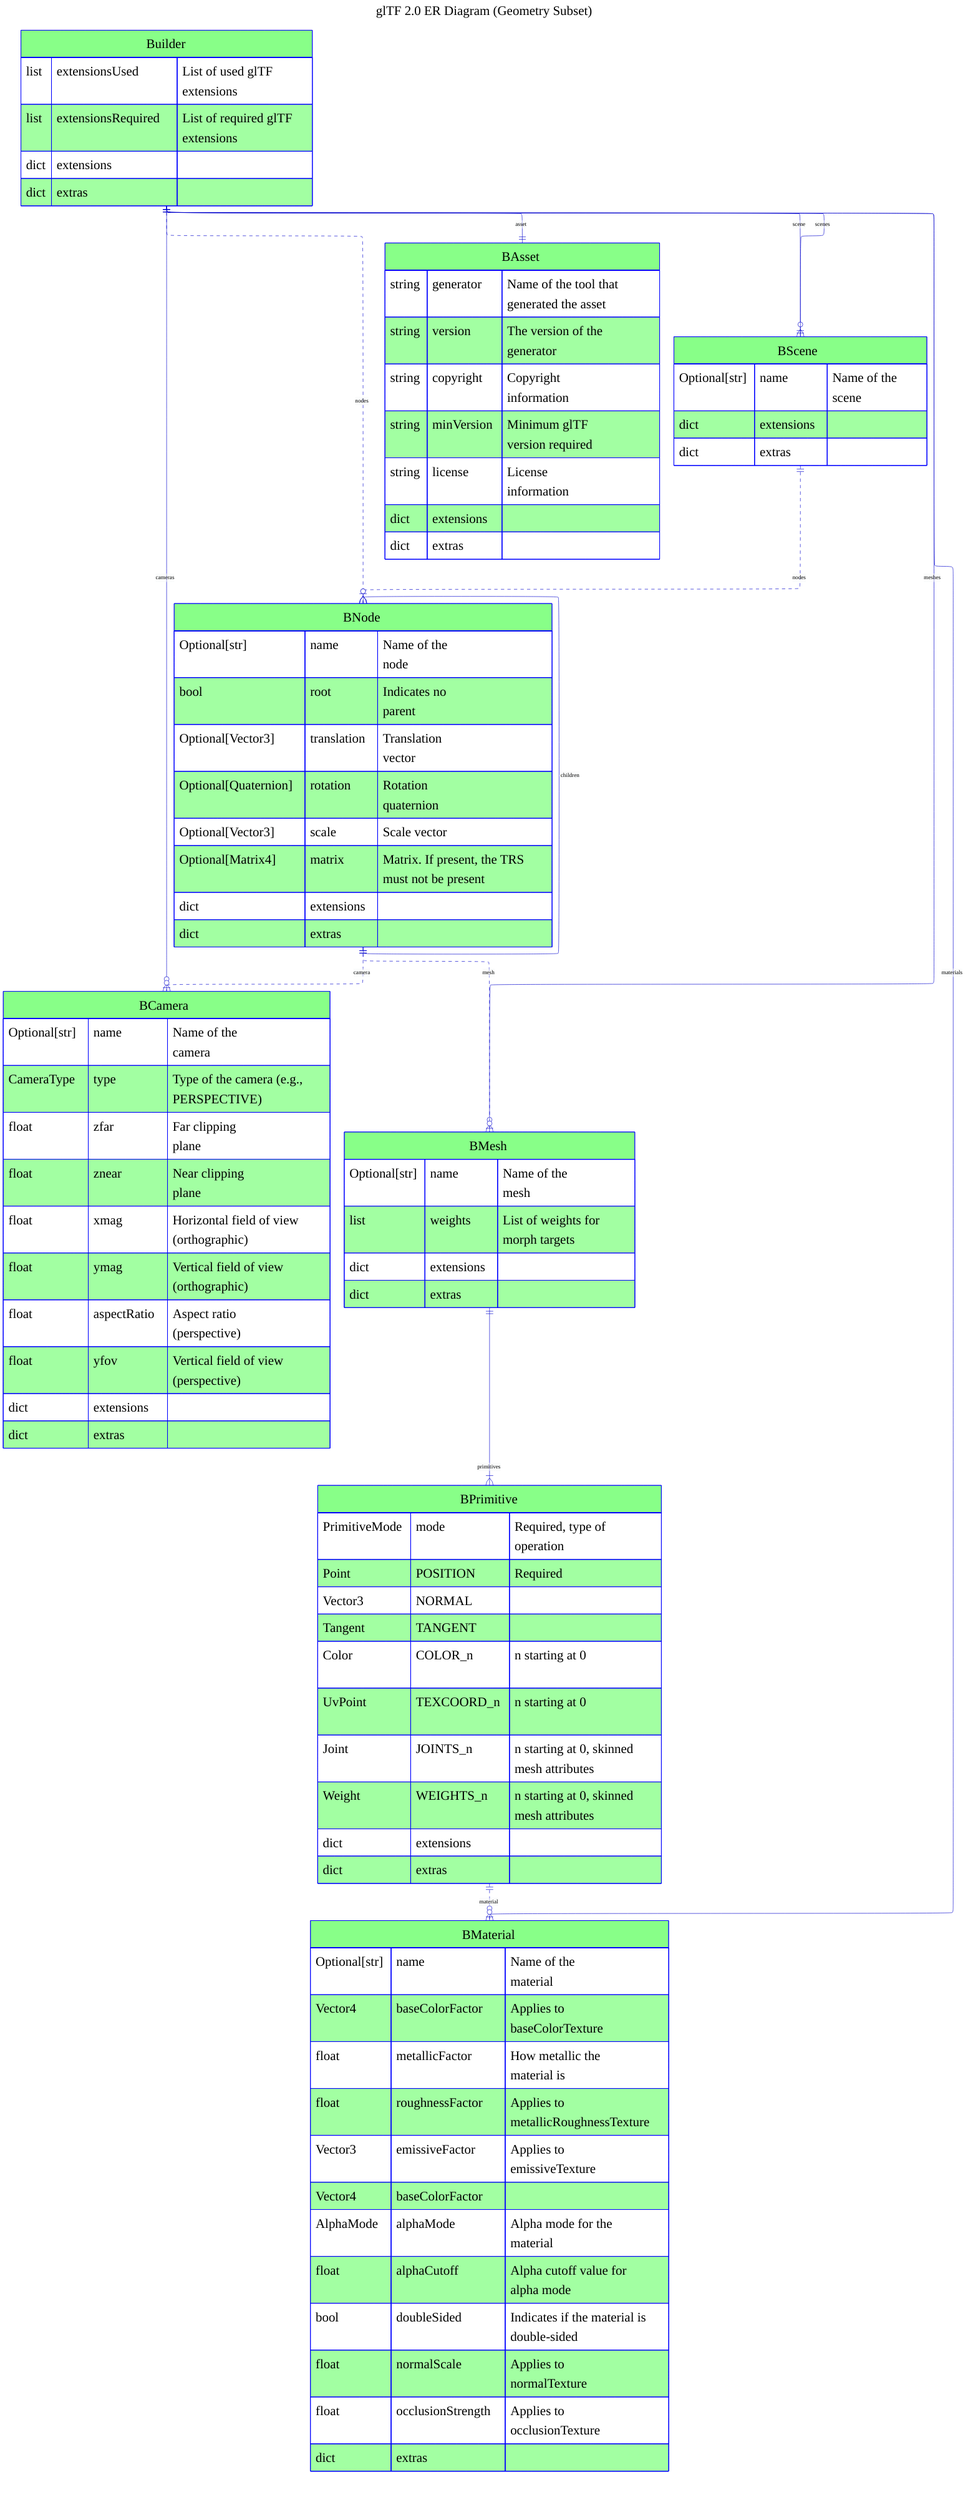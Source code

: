 ---
title: glTF 2.0 ER Diagram (Geometry Subset)
description: |
    This is a subset of the glTF 2.0 ER diagram, focusing on the geometry-describing elements.
    It includes only the essential components that users typically interact with,
    omitting internal details and less commonly used features.
config:
    layout: elk
    elk:
        mergeEdges: true
        nodePlacementStrategy: BRANDES_KOEPF
    theme: base
    themeVariables:
        darkMode: false
        primaryColor: "#88ff88"
        primaryTextColor: "#000000"
        secondaryColor: "#e0d9ef"
        secondaryTextColor: "#0000ff"
        tertiaryColor: "#f8f9fa"
        tertiaryTextColor: "#00ff00"
        borderRadius: "0.25rem"
        fontSize: "2.0rem"
        fontFamily: "Arial, sans-serif"
        background: "#00ff00"
        lineColor: "#0000cc"
        nodeBorder: "#0000ff"
---
erDiagram
    direction TB
    Builder ||..o{ BNode : nodes
    Builder ||--|| BAsset : asset
    Builder ||--o{ BScene : scenes
    Builder ||--|| BScene : scene
    Builder ||--o{ BCamera : cameras
    Builder ||--o{ BMaterial : materials
    Builder ||--o{ BMesh : meshes
    BNode ||..o| BCamera : camera
    Builder {
        list extensionsUsed        "List of used glTF extensions"
        list extensionsRequired    "List of required glTF extensions"
        dict extensions
        dict extras
    }
    BScene ||..|{ BNode : nodes
    BNode ||--o{ BNode : children
    BNode ||..o| BMesh : mesh
    BMesh ||--|{ BPrimitive : primitives
    BPrimitive ||..o| BMaterial : material
    BPrimitive {
        PrimitiveMode mode "Required, type of operation"
        Point POSITION     "Required"
        Vector3 NORMAL
        Tangent TANGENT
        Color COLOR_n      "n starting at 0"
        UvPoint TEXCOORD_n "n starting at 0"
        Joint JOINTS_n     "n starting at 0, skinned mesh attributes"
        Weight WEIGHTS_n   "n starting at 0, skinned mesh attributes"
        dict extensions
        dict extras
    }
    BAsset {
        string generator      "Name of the tool that generated the asset"
        string version        "The version of the generator"
        string copyright      "Copyright information"
        string minVersion     "Minimum glTF version required"
        string license        "License information"
        dict extensions
        dict extras
    }
    BNode {
        Optional[str] name           "Name of the node"
        bool root "Indicates no parent"
        Optional[Vector3] translation "Translation vector"
        Optional[Quaternion] rotation "Rotation quaternion"
        Optional[Vector3] scale "Scale vector"
        Optional[Matrix4] matrix "Matrix. If present, the TRS must not be present"
        dict extensions
        dict extras
    }
    BMesh {
        Optional[str] name    "Name of the mesh"
        list weights          "List of weights for morph targets"
        dict extensions
        dict extras
    }
    BMaterial {
        Optional[str] name           "Name of the material"
        Vector4 baseColorFactor "Applies to baseColorTexture"
        float metallicFactor "How metallic the material is"
        float roughnessFactor "Applies to metallicRoughnessTexture"
        Vector3 emissiveFactor "Applies to emissiveTexture"
        Vector4 baseColorFactor
        AlphaMode alphaMode       "Alpha mode for the material"
        float alphaCutoff     "Alpha cutoff value for alpha mode"
        bool doubleSided      "Indicates if the material is double-sided"
        float normalScale     "Applies to normalTexture"
        float occlusionStrength "Applies to occlusionTexture"
        dict extras
    }
    BScene {
        Optional[str] name           "Name of the scene"
        dict extensions
        dict extras
    }
    BCamera {
        Optional[str] name           "Name of the camera"
        CameraType type "Type of the camera (e.g., PERSPECTIVE)"
        float zfar "Far clipping plane"
        float znear "Near clipping plane"
        float xmag       "Horizontal field of view (orthographic)"
        float ymag      "Vertical field of view (orthographic)"
        float aspectRatio "Aspect ratio (perspective)"
        float yfov         "Vertical field of view (perspective)"
        dict extensions
        dict extras
    }